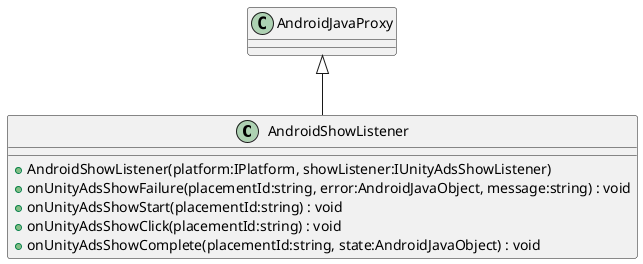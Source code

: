 @startuml
class AndroidShowListener {
    + AndroidShowListener(platform:IPlatform, showListener:IUnityAdsShowListener)
    + onUnityAdsShowFailure(placementId:string, error:AndroidJavaObject, message:string) : void
    + onUnityAdsShowStart(placementId:string) : void
    + onUnityAdsShowClick(placementId:string) : void
    + onUnityAdsShowComplete(placementId:string, state:AndroidJavaObject) : void
}
AndroidJavaProxy <|-- AndroidShowListener
@enduml
